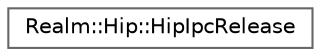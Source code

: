 digraph "Graphical Class Hierarchy"
{
 // LATEX_PDF_SIZE
  bgcolor="transparent";
  edge [fontname=Helvetica,fontsize=10,labelfontname=Helvetica,labelfontsize=10];
  node [fontname=Helvetica,fontsize=10,shape=box,height=0.2,width=0.4];
  rankdir="LR";
  Node0 [id="Node000000",label="Realm::Hip::HipIpcRelease",height=0.2,width=0.4,color="grey40", fillcolor="white", style="filled",URL="$structRealm_1_1Hip_1_1HipIpcRelease.html",tooltip=" "];
}

